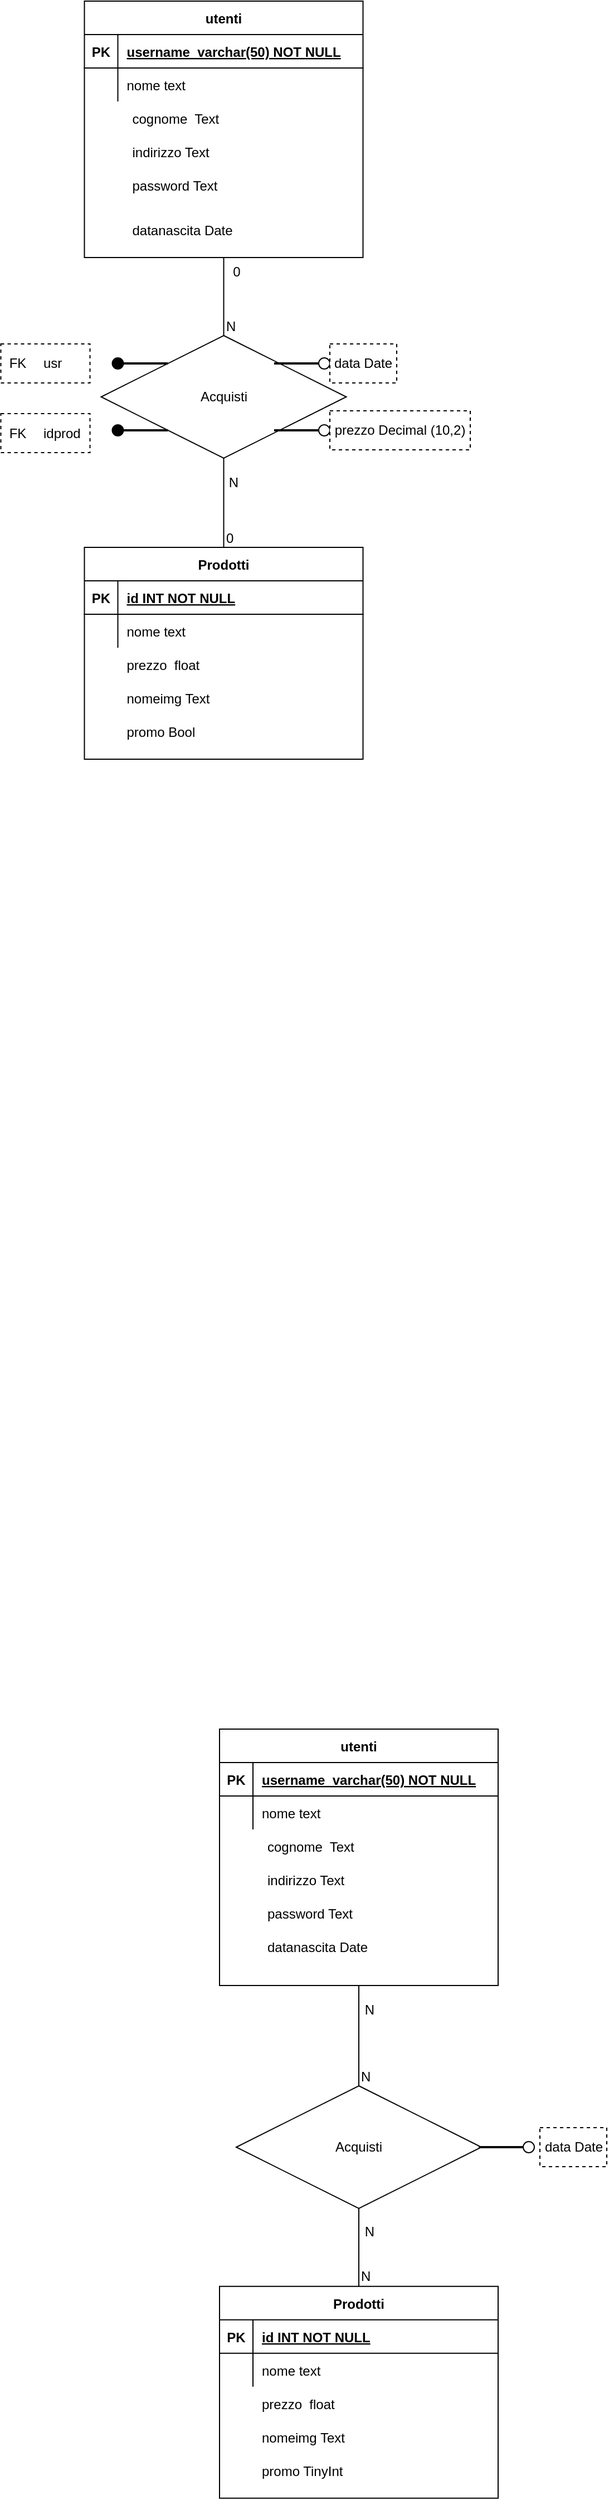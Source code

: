 <mxfile version="21.1.5" type="device">
  <diagram name="Page-1" id="ULeJaHsNCBYTRYlEiR_4">
    <mxGraphModel dx="620" dy="352" grid="1" gridSize="10" guides="1" tooltips="1" connect="1" arrows="1" fold="1" page="1" pageScale="1" pageWidth="827" pageHeight="1169" math="0" shadow="0">
      <root>
        <mxCell id="0" />
        <mxCell id="1" parent="0" />
        <mxCell id="Vk-TrDPL9tyzzPuqs7Jr-135" value="Prodotti" style="shape=table;startSize=30;container=1;collapsible=1;childLayout=tableLayout;fixedRows=1;rowLines=0;fontStyle=1;align=center;resizeLast=1;" parent="1" vertex="1">
          <mxGeometry x="243.75" y="510" width="250" height="190" as="geometry">
            <mxRectangle x="243.75" y="510" width="90" height="30" as="alternateBounds" />
          </mxGeometry>
        </mxCell>
        <mxCell id="Vk-TrDPL9tyzzPuqs7Jr-136" value="" style="shape=partialRectangle;collapsible=0;dropTarget=0;pointerEvents=0;fillColor=none;points=[[0,0.5],[1,0.5]];portConstraint=eastwest;top=0;left=0;right=0;bottom=1;" parent="Vk-TrDPL9tyzzPuqs7Jr-135" vertex="1">
          <mxGeometry y="30" width="250" height="30" as="geometry" />
        </mxCell>
        <mxCell id="Vk-TrDPL9tyzzPuqs7Jr-137" value="PK" style="shape=partialRectangle;overflow=hidden;connectable=0;fillColor=none;top=0;left=0;bottom=0;right=0;fontStyle=1;" parent="Vk-TrDPL9tyzzPuqs7Jr-136" vertex="1">
          <mxGeometry width="30" height="30" as="geometry">
            <mxRectangle width="30" height="30" as="alternateBounds" />
          </mxGeometry>
        </mxCell>
        <mxCell id="Vk-TrDPL9tyzzPuqs7Jr-138" value="id INT NOT NULL" style="shape=partialRectangle;overflow=hidden;connectable=0;fillColor=none;top=0;left=0;bottom=0;right=0;align=left;spacingLeft=6;fontStyle=5;" parent="Vk-TrDPL9tyzzPuqs7Jr-136" vertex="1">
          <mxGeometry x="30" width="220" height="30" as="geometry">
            <mxRectangle width="220" height="30" as="alternateBounds" />
          </mxGeometry>
        </mxCell>
        <mxCell id="Vk-TrDPL9tyzzPuqs7Jr-139" value="" style="shape=partialRectangle;collapsible=0;dropTarget=0;pointerEvents=0;fillColor=none;points=[[0,0.5],[1,0.5]];portConstraint=eastwest;top=0;left=0;right=0;bottom=0;" parent="Vk-TrDPL9tyzzPuqs7Jr-135" vertex="1">
          <mxGeometry y="60" width="250" height="30" as="geometry" />
        </mxCell>
        <mxCell id="Vk-TrDPL9tyzzPuqs7Jr-140" value="" style="shape=partialRectangle;overflow=hidden;connectable=0;fillColor=none;top=0;left=0;bottom=0;right=0;" parent="Vk-TrDPL9tyzzPuqs7Jr-139" vertex="1">
          <mxGeometry width="30" height="30" as="geometry">
            <mxRectangle width="30" height="30" as="alternateBounds" />
          </mxGeometry>
        </mxCell>
        <mxCell id="Vk-TrDPL9tyzzPuqs7Jr-141" value="nome text" style="shape=partialRectangle;overflow=hidden;connectable=0;fillColor=none;top=0;left=0;bottom=0;right=0;align=left;spacingLeft=6;" parent="Vk-TrDPL9tyzzPuqs7Jr-139" vertex="1">
          <mxGeometry x="30" width="220" height="30" as="geometry">
            <mxRectangle width="220" height="30" as="alternateBounds" />
          </mxGeometry>
        </mxCell>
        <mxCell id="Vk-TrDPL9tyzzPuqs7Jr-142" value="" style="shape=partialRectangle;overflow=hidden;connectable=0;fillColor=none;top=0;left=0;bottom=0;right=0;" parent="1" vertex="1">
          <mxGeometry x="243.75" y="619.92" width="30" height="30" as="geometry">
            <mxRectangle width="30" height="30" as="alternateBounds" />
          </mxGeometry>
        </mxCell>
        <mxCell id="Vk-TrDPL9tyzzPuqs7Jr-143" value="prezzo  float" style="shape=partialRectangle;overflow=hidden;connectable=0;fillColor=none;top=0;left=0;bottom=0;right=0;align=left;spacingLeft=6;" parent="1" vertex="1">
          <mxGeometry x="273.75" y="600" width="220" height="30" as="geometry">
            <mxRectangle width="220" height="30" as="alternateBounds" />
          </mxGeometry>
        </mxCell>
        <mxCell id="Vk-TrDPL9tyzzPuqs7Jr-144" value="nomeimg Text" style="shape=partialRectangle;overflow=hidden;connectable=0;fillColor=none;top=0;left=0;bottom=0;right=0;align=left;spacingLeft=6;" parent="1" vertex="1">
          <mxGeometry x="273.75" y="630" width="220" height="30" as="geometry">
            <mxRectangle width="220" height="30" as="alternateBounds" />
          </mxGeometry>
        </mxCell>
        <mxCell id="Vk-TrDPL9tyzzPuqs7Jr-145" value="promo Bool" style="shape=partialRectangle;overflow=hidden;connectable=0;fillColor=none;top=0;left=0;bottom=0;right=0;align=left;spacingLeft=6;" parent="1" vertex="1">
          <mxGeometry x="273.75" y="660" width="220" height="30" as="geometry">
            <mxRectangle width="220" height="30" as="alternateBounds" />
          </mxGeometry>
        </mxCell>
        <mxCell id="Vk-TrDPL9tyzzPuqs7Jr-146" value="Acquisti&lt;br&gt;" style="shape=rhombus;perimeter=rhombusPerimeter;whiteSpace=wrap;html=1;align=center;" parent="1" vertex="1">
          <mxGeometry x="258.75" y="320.0" width="220" height="110" as="geometry" />
        </mxCell>
        <mxCell id="Vk-TrDPL9tyzzPuqs7Jr-147" value="" style="endArrow=none;html=1;rounded=0;exitX=0.5;exitY=0;exitDx=0;exitDy=0;entryX=0.5;entryY=1;entryDx=0;entryDy=0;" parent="1" source="Vk-TrDPL9tyzzPuqs7Jr-135" target="Vk-TrDPL9tyzzPuqs7Jr-146" edge="1">
          <mxGeometry relative="1" as="geometry">
            <mxPoint x="556.25" y="-20.08" as="sourcePoint" />
            <mxPoint x="421.25" y="77.92" as="targetPoint" />
          </mxGeometry>
        </mxCell>
        <mxCell id="Vk-TrDPL9tyzzPuqs7Jr-148" value="0" style="resizable=0;html=1;whiteSpace=wrap;align=left;verticalAlign=bottom;" parent="Vk-TrDPL9tyzzPuqs7Jr-147" connectable="0" vertex="1">
          <mxGeometry x="-1" relative="1" as="geometry" />
        </mxCell>
        <mxCell id="Vk-TrDPL9tyzzPuqs7Jr-149" value="N" style="resizable=0;html=1;whiteSpace=wrap;align=right;verticalAlign=bottom;" parent="Vk-TrDPL9tyzzPuqs7Jr-147" connectable="0" vertex="1">
          <mxGeometry x="1" relative="1" as="geometry">
            <mxPoint x="15" y="30" as="offset" />
          </mxGeometry>
        </mxCell>
        <mxCell id="Vk-TrDPL9tyzzPuqs7Jr-150" value="" style="line;strokeWidth=2;html=1;" parent="1" vertex="1">
          <mxGeometry x="414" y="340.0" width="40" height="10" as="geometry" />
        </mxCell>
        <mxCell id="Vk-TrDPL9tyzzPuqs7Jr-151" value="" style="ellipse;whiteSpace=wrap;html=1;aspect=fixed;" parent="1" vertex="1">
          <mxGeometry x="454" y="340.0" width="10" height="10" as="geometry" />
        </mxCell>
        <mxCell id="Vk-TrDPL9tyzzPuqs7Jr-152" value="" style="rounded=0;whiteSpace=wrap;html=1;dashed=1;" parent="1" vertex="1">
          <mxGeometry x="464" y="327.5" width="60" height="35" as="geometry" />
        </mxCell>
        <mxCell id="Vk-TrDPL9tyzzPuqs7Jr-153" value="data Date" style="text;html=1;strokeColor=none;fillColor=none;align=center;verticalAlign=middle;whiteSpace=wrap;rounded=0;" parent="1" vertex="1">
          <mxGeometry x="464" y="330.0" width="60" height="30" as="geometry" />
        </mxCell>
        <mxCell id="Vk-TrDPL9tyzzPuqs7Jr-158" value="utenti" style="shape=table;startSize=30;container=1;collapsible=1;childLayout=tableLayout;fixedRows=1;rowLines=0;fontStyle=1;align=center;resizeLast=1;" parent="1" vertex="1">
          <mxGeometry x="243.75" y="20" width="250" height="230" as="geometry" />
        </mxCell>
        <mxCell id="Vk-TrDPL9tyzzPuqs7Jr-159" value="" style="shape=partialRectangle;collapsible=0;dropTarget=0;pointerEvents=0;fillColor=none;points=[[0,0.5],[1,0.5]];portConstraint=eastwest;top=0;left=0;right=0;bottom=1;" parent="Vk-TrDPL9tyzzPuqs7Jr-158" vertex="1">
          <mxGeometry y="30" width="250" height="30" as="geometry" />
        </mxCell>
        <mxCell id="Vk-TrDPL9tyzzPuqs7Jr-160" value="PK" style="shape=partialRectangle;overflow=hidden;connectable=0;fillColor=none;top=0;left=0;bottom=0;right=0;fontStyle=1;" parent="Vk-TrDPL9tyzzPuqs7Jr-159" vertex="1">
          <mxGeometry width="30" height="30" as="geometry">
            <mxRectangle width="30" height="30" as="alternateBounds" />
          </mxGeometry>
        </mxCell>
        <mxCell id="Vk-TrDPL9tyzzPuqs7Jr-161" value="username_varchar(50) NOT NULL" style="shape=partialRectangle;overflow=hidden;connectable=0;fillColor=none;top=0;left=0;bottom=0;right=0;align=left;spacingLeft=6;fontStyle=5;" parent="Vk-TrDPL9tyzzPuqs7Jr-159" vertex="1">
          <mxGeometry x="30" width="220" height="30" as="geometry">
            <mxRectangle width="220" height="30" as="alternateBounds" />
          </mxGeometry>
        </mxCell>
        <mxCell id="Vk-TrDPL9tyzzPuqs7Jr-162" value="" style="shape=partialRectangle;collapsible=0;dropTarget=0;pointerEvents=0;fillColor=none;points=[[0,0.5],[1,0.5]];portConstraint=eastwest;top=0;left=0;right=0;bottom=0;" parent="Vk-TrDPL9tyzzPuqs7Jr-158" vertex="1">
          <mxGeometry y="60" width="250" height="30" as="geometry" />
        </mxCell>
        <mxCell id="Vk-TrDPL9tyzzPuqs7Jr-163" value="" style="shape=partialRectangle;overflow=hidden;connectable=0;fillColor=none;top=0;left=0;bottom=0;right=0;" parent="Vk-TrDPL9tyzzPuqs7Jr-162" vertex="1">
          <mxGeometry width="30" height="30" as="geometry">
            <mxRectangle width="30" height="30" as="alternateBounds" />
          </mxGeometry>
        </mxCell>
        <mxCell id="Vk-TrDPL9tyzzPuqs7Jr-164" value="nome text" style="shape=partialRectangle;overflow=hidden;connectable=0;fillColor=none;top=0;left=0;bottom=0;right=0;align=left;spacingLeft=6;" parent="Vk-TrDPL9tyzzPuqs7Jr-162" vertex="1">
          <mxGeometry x="30" width="220" height="30" as="geometry">
            <mxRectangle width="220" height="30" as="alternateBounds" />
          </mxGeometry>
        </mxCell>
        <mxCell id="Vk-TrDPL9tyzzPuqs7Jr-165" value="" style="shape=partialRectangle;overflow=hidden;connectable=0;fillColor=none;top=0;left=0;bottom=0;right=0;" parent="1" vertex="1">
          <mxGeometry x="248.75" y="110" width="30" height="30" as="geometry">
            <mxRectangle width="30" height="30" as="alternateBounds" />
          </mxGeometry>
        </mxCell>
        <mxCell id="Vk-TrDPL9tyzzPuqs7Jr-166" value="cognome  Text" style="shape=partialRectangle;overflow=hidden;connectable=0;fillColor=none;top=0;left=0;bottom=0;right=0;align=left;spacingLeft=6;" parent="1" vertex="1">
          <mxGeometry x="278.75" y="110" width="220" height="30" as="geometry">
            <mxRectangle width="220" height="30" as="alternateBounds" />
          </mxGeometry>
        </mxCell>
        <mxCell id="Vk-TrDPL9tyzzPuqs7Jr-167" value="indirizzo Text" style="shape=partialRectangle;overflow=hidden;connectable=0;fillColor=none;top=0;left=0;bottom=0;right=0;align=left;spacingLeft=6;" parent="1" vertex="1">
          <mxGeometry x="278.75" y="140" width="220" height="30" as="geometry">
            <mxRectangle width="220" height="30" as="alternateBounds" />
          </mxGeometry>
        </mxCell>
        <mxCell id="Vk-TrDPL9tyzzPuqs7Jr-168" value="password Text " style="shape=partialRectangle;overflow=hidden;connectable=0;fillColor=none;top=0;left=0;bottom=0;right=0;align=left;spacingLeft=6;" parent="1" vertex="1">
          <mxGeometry x="278.75" y="170" width="220" height="30" as="geometry">
            <mxRectangle width="220" height="30" as="alternateBounds" />
          </mxGeometry>
        </mxCell>
        <mxCell id="Vk-TrDPL9tyzzPuqs7Jr-169" value="datanascita Date" style="shape=partialRectangle;overflow=hidden;connectable=0;fillColor=none;top=0;left=0;bottom=0;right=0;align=left;spacingLeft=6;" parent="1" vertex="1">
          <mxGeometry x="278.75" y="210" width="220" height="30" as="geometry">
            <mxRectangle width="220" height="30" as="alternateBounds" />
          </mxGeometry>
        </mxCell>
        <mxCell id="Vk-TrDPL9tyzzPuqs7Jr-170" value="" style="endArrow=none;html=1;rounded=0;exitX=0.5;exitY=0;exitDx=0;exitDy=0;entryX=0.5;entryY=1;entryDx=0;entryDy=0;" parent="1" source="Vk-TrDPL9tyzzPuqs7Jr-146" target="Vk-TrDPL9tyzzPuqs7Jr-158" edge="1">
          <mxGeometry relative="1" as="geometry">
            <mxPoint x="378.75" y="540" as="sourcePoint" />
            <mxPoint x="378.75" y="470" as="targetPoint" />
          </mxGeometry>
        </mxCell>
        <mxCell id="Vk-TrDPL9tyzzPuqs7Jr-171" value="N" style="resizable=0;html=1;whiteSpace=wrap;align=left;verticalAlign=bottom;" parent="Vk-TrDPL9tyzzPuqs7Jr-170" connectable="0" vertex="1">
          <mxGeometry x="-1" relative="1" as="geometry" />
        </mxCell>
        <mxCell id="Vk-TrDPL9tyzzPuqs7Jr-173" value="Prodotti" style="shape=table;startSize=30;container=1;collapsible=1;childLayout=tableLayout;fixedRows=1;rowLines=0;fontStyle=1;align=center;resizeLast=1;" parent="1" vertex="1">
          <mxGeometry x="365" y="2069.92" width="250" height="190" as="geometry" />
        </mxCell>
        <mxCell id="Vk-TrDPL9tyzzPuqs7Jr-174" value="" style="shape=partialRectangle;collapsible=0;dropTarget=0;pointerEvents=0;fillColor=none;points=[[0,0.5],[1,0.5]];portConstraint=eastwest;top=0;left=0;right=0;bottom=1;" parent="Vk-TrDPL9tyzzPuqs7Jr-173" vertex="1">
          <mxGeometry y="30" width="250" height="30" as="geometry" />
        </mxCell>
        <mxCell id="Vk-TrDPL9tyzzPuqs7Jr-175" value="PK" style="shape=partialRectangle;overflow=hidden;connectable=0;fillColor=none;top=0;left=0;bottom=0;right=0;fontStyle=1;" parent="Vk-TrDPL9tyzzPuqs7Jr-174" vertex="1">
          <mxGeometry width="30" height="30" as="geometry">
            <mxRectangle width="30" height="30" as="alternateBounds" />
          </mxGeometry>
        </mxCell>
        <mxCell id="Vk-TrDPL9tyzzPuqs7Jr-176" value="id INT NOT NULL" style="shape=partialRectangle;overflow=hidden;connectable=0;fillColor=none;top=0;left=0;bottom=0;right=0;align=left;spacingLeft=6;fontStyle=5;" parent="Vk-TrDPL9tyzzPuqs7Jr-174" vertex="1">
          <mxGeometry x="30" width="220" height="30" as="geometry">
            <mxRectangle width="220" height="30" as="alternateBounds" />
          </mxGeometry>
        </mxCell>
        <mxCell id="Vk-TrDPL9tyzzPuqs7Jr-177" value="" style="shape=partialRectangle;collapsible=0;dropTarget=0;pointerEvents=0;fillColor=none;points=[[0,0.5],[1,0.5]];portConstraint=eastwest;top=0;left=0;right=0;bottom=0;" parent="Vk-TrDPL9tyzzPuqs7Jr-173" vertex="1">
          <mxGeometry y="60" width="250" height="30" as="geometry" />
        </mxCell>
        <mxCell id="Vk-TrDPL9tyzzPuqs7Jr-178" value="" style="shape=partialRectangle;overflow=hidden;connectable=0;fillColor=none;top=0;left=0;bottom=0;right=0;" parent="Vk-TrDPL9tyzzPuqs7Jr-177" vertex="1">
          <mxGeometry width="30" height="30" as="geometry">
            <mxRectangle width="30" height="30" as="alternateBounds" />
          </mxGeometry>
        </mxCell>
        <mxCell id="Vk-TrDPL9tyzzPuqs7Jr-179" value="nome text" style="shape=partialRectangle;overflow=hidden;connectable=0;fillColor=none;top=0;left=0;bottom=0;right=0;align=left;spacingLeft=6;" parent="Vk-TrDPL9tyzzPuqs7Jr-177" vertex="1">
          <mxGeometry x="30" width="220" height="30" as="geometry">
            <mxRectangle width="220" height="30" as="alternateBounds" />
          </mxGeometry>
        </mxCell>
        <mxCell id="Vk-TrDPL9tyzzPuqs7Jr-180" value="" style="shape=partialRectangle;overflow=hidden;connectable=0;fillColor=none;top=0;left=0;bottom=0;right=0;" parent="1" vertex="1">
          <mxGeometry x="365" y="2159.92" width="30" height="30" as="geometry">
            <mxRectangle width="30" height="30" as="alternateBounds" />
          </mxGeometry>
        </mxCell>
        <mxCell id="Vk-TrDPL9tyzzPuqs7Jr-181" value="prezzo  float" style="shape=partialRectangle;overflow=hidden;connectable=0;fillColor=none;top=0;left=0;bottom=0;right=0;align=left;spacingLeft=6;" parent="1" vertex="1">
          <mxGeometry x="395" y="2159.92" width="220" height="30" as="geometry">
            <mxRectangle width="220" height="30" as="alternateBounds" />
          </mxGeometry>
        </mxCell>
        <mxCell id="Vk-TrDPL9tyzzPuqs7Jr-182" value="nomeimg Text" style="shape=partialRectangle;overflow=hidden;connectable=0;fillColor=none;top=0;left=0;bottom=0;right=0;align=left;spacingLeft=6;" parent="1" vertex="1">
          <mxGeometry x="395" y="2189.92" width="220" height="30" as="geometry">
            <mxRectangle width="220" height="30" as="alternateBounds" />
          </mxGeometry>
        </mxCell>
        <mxCell id="Vk-TrDPL9tyzzPuqs7Jr-183" value="promo TinyInt " style="shape=partialRectangle;overflow=hidden;connectable=0;fillColor=none;top=0;left=0;bottom=0;right=0;align=left;spacingLeft=6;" parent="1" vertex="1">
          <mxGeometry x="395" y="2219.92" width="220" height="30" as="geometry">
            <mxRectangle width="220" height="30" as="alternateBounds" />
          </mxGeometry>
        </mxCell>
        <mxCell id="Vk-TrDPL9tyzzPuqs7Jr-184" value="Acquisti&lt;br&gt;" style="shape=rhombus;perimeter=rhombusPerimeter;whiteSpace=wrap;html=1;align=center;" parent="1" vertex="1">
          <mxGeometry x="380" y="1890" width="220" height="110" as="geometry" />
        </mxCell>
        <mxCell id="Vk-TrDPL9tyzzPuqs7Jr-185" value="" style="endArrow=none;html=1;rounded=0;exitX=0.5;exitY=0;exitDx=0;exitDy=0;entryX=0.5;entryY=1;entryDx=0;entryDy=0;" parent="1" source="Vk-TrDPL9tyzzPuqs7Jr-173" target="Vk-TrDPL9tyzzPuqs7Jr-184" edge="1">
          <mxGeometry relative="1" as="geometry">
            <mxPoint x="677.5" y="1519.92" as="sourcePoint" />
            <mxPoint x="542.5" y="1617.92" as="targetPoint" />
          </mxGeometry>
        </mxCell>
        <mxCell id="Vk-TrDPL9tyzzPuqs7Jr-186" value="N" style="resizable=0;html=1;whiteSpace=wrap;align=left;verticalAlign=bottom;" parent="Vk-TrDPL9tyzzPuqs7Jr-185" connectable="0" vertex="1">
          <mxGeometry x="-1" relative="1" as="geometry" />
        </mxCell>
        <mxCell id="Vk-TrDPL9tyzzPuqs7Jr-187" value="N" style="resizable=0;html=1;whiteSpace=wrap;align=right;verticalAlign=bottom;" parent="Vk-TrDPL9tyzzPuqs7Jr-185" connectable="0" vertex="1">
          <mxGeometry x="1" relative="1" as="geometry">
            <mxPoint x="15" y="30" as="offset" />
          </mxGeometry>
        </mxCell>
        <mxCell id="Vk-TrDPL9tyzzPuqs7Jr-188" value="" style="line;strokeWidth=2;html=1;" parent="1" vertex="1">
          <mxGeometry x="597.5" y="1940" width="40" height="10" as="geometry" />
        </mxCell>
        <mxCell id="Vk-TrDPL9tyzzPuqs7Jr-189" value="" style="ellipse;whiteSpace=wrap;html=1;aspect=fixed;" parent="1" vertex="1">
          <mxGeometry x="637.5" y="1940" width="10" height="10" as="geometry" />
        </mxCell>
        <mxCell id="Vk-TrDPL9tyzzPuqs7Jr-190" value="" style="rounded=0;whiteSpace=wrap;html=1;dashed=1;" parent="1" vertex="1">
          <mxGeometry x="652.5" y="1927.5" width="60" height="35" as="geometry" />
        </mxCell>
        <mxCell id="Vk-TrDPL9tyzzPuqs7Jr-191" value="data Date" style="text;html=1;strokeColor=none;fillColor=none;align=center;verticalAlign=middle;whiteSpace=wrap;rounded=0;" parent="1" vertex="1">
          <mxGeometry x="652.5" y="1930" width="60" height="30" as="geometry" />
        </mxCell>
        <mxCell id="Vk-TrDPL9tyzzPuqs7Jr-192" value="utenti" style="shape=table;startSize=30;container=1;collapsible=1;childLayout=tableLayout;fixedRows=1;rowLines=0;fontStyle=1;align=center;resizeLast=1;" parent="1" vertex="1">
          <mxGeometry x="365" y="1570" width="250" height="230" as="geometry" />
        </mxCell>
        <mxCell id="Vk-TrDPL9tyzzPuqs7Jr-193" value="" style="shape=partialRectangle;collapsible=0;dropTarget=0;pointerEvents=0;fillColor=none;points=[[0,0.5],[1,0.5]];portConstraint=eastwest;top=0;left=0;right=0;bottom=1;" parent="Vk-TrDPL9tyzzPuqs7Jr-192" vertex="1">
          <mxGeometry y="30" width="250" height="30" as="geometry" />
        </mxCell>
        <mxCell id="Vk-TrDPL9tyzzPuqs7Jr-194" value="PK" style="shape=partialRectangle;overflow=hidden;connectable=0;fillColor=none;top=0;left=0;bottom=0;right=0;fontStyle=1;" parent="Vk-TrDPL9tyzzPuqs7Jr-193" vertex="1">
          <mxGeometry width="30" height="30" as="geometry">
            <mxRectangle width="30" height="30" as="alternateBounds" />
          </mxGeometry>
        </mxCell>
        <mxCell id="Vk-TrDPL9tyzzPuqs7Jr-195" value="username_varchar(50) NOT NULL" style="shape=partialRectangle;overflow=hidden;connectable=0;fillColor=none;top=0;left=0;bottom=0;right=0;align=left;spacingLeft=6;fontStyle=5;" parent="Vk-TrDPL9tyzzPuqs7Jr-193" vertex="1">
          <mxGeometry x="30" width="220" height="30" as="geometry">
            <mxRectangle width="220" height="30" as="alternateBounds" />
          </mxGeometry>
        </mxCell>
        <mxCell id="Vk-TrDPL9tyzzPuqs7Jr-196" value="" style="shape=partialRectangle;collapsible=0;dropTarget=0;pointerEvents=0;fillColor=none;points=[[0,0.5],[1,0.5]];portConstraint=eastwest;top=0;left=0;right=0;bottom=0;" parent="Vk-TrDPL9tyzzPuqs7Jr-192" vertex="1">
          <mxGeometry y="60" width="250" height="30" as="geometry" />
        </mxCell>
        <mxCell id="Vk-TrDPL9tyzzPuqs7Jr-197" value="" style="shape=partialRectangle;overflow=hidden;connectable=0;fillColor=none;top=0;left=0;bottom=0;right=0;" parent="Vk-TrDPL9tyzzPuqs7Jr-196" vertex="1">
          <mxGeometry width="30" height="30" as="geometry">
            <mxRectangle width="30" height="30" as="alternateBounds" />
          </mxGeometry>
        </mxCell>
        <mxCell id="Vk-TrDPL9tyzzPuqs7Jr-198" value="nome text" style="shape=partialRectangle;overflow=hidden;connectable=0;fillColor=none;top=0;left=0;bottom=0;right=0;align=left;spacingLeft=6;" parent="Vk-TrDPL9tyzzPuqs7Jr-196" vertex="1">
          <mxGeometry x="30" width="220" height="30" as="geometry">
            <mxRectangle width="220" height="30" as="alternateBounds" />
          </mxGeometry>
        </mxCell>
        <mxCell id="Vk-TrDPL9tyzzPuqs7Jr-199" value="" style="shape=partialRectangle;overflow=hidden;connectable=0;fillColor=none;top=0;left=0;bottom=0;right=0;" parent="1" vertex="1">
          <mxGeometry x="370" y="1660" width="30" height="30" as="geometry">
            <mxRectangle width="30" height="30" as="alternateBounds" />
          </mxGeometry>
        </mxCell>
        <mxCell id="Vk-TrDPL9tyzzPuqs7Jr-200" value="cognome  Text" style="shape=partialRectangle;overflow=hidden;connectable=0;fillColor=none;top=0;left=0;bottom=0;right=0;align=left;spacingLeft=6;" parent="1" vertex="1">
          <mxGeometry x="400" y="1660" width="220" height="30" as="geometry">
            <mxRectangle width="220" height="30" as="alternateBounds" />
          </mxGeometry>
        </mxCell>
        <mxCell id="Vk-TrDPL9tyzzPuqs7Jr-201" value="indirizzo Text" style="shape=partialRectangle;overflow=hidden;connectable=0;fillColor=none;top=0;left=0;bottom=0;right=0;align=left;spacingLeft=6;" parent="1" vertex="1">
          <mxGeometry x="400" y="1690" width="220" height="30" as="geometry">
            <mxRectangle width="220" height="30" as="alternateBounds" />
          </mxGeometry>
        </mxCell>
        <mxCell id="Vk-TrDPL9tyzzPuqs7Jr-202" value="password Text " style="shape=partialRectangle;overflow=hidden;connectable=0;fillColor=none;top=0;left=0;bottom=0;right=0;align=left;spacingLeft=6;" parent="1" vertex="1">
          <mxGeometry x="400" y="1720" width="220" height="30" as="geometry">
            <mxRectangle width="220" height="30" as="alternateBounds" />
          </mxGeometry>
        </mxCell>
        <mxCell id="Vk-TrDPL9tyzzPuqs7Jr-203" value="datanascita Date" style="shape=partialRectangle;overflow=hidden;connectable=0;fillColor=none;top=0;left=0;bottom=0;right=0;align=left;spacingLeft=6;" parent="1" vertex="1">
          <mxGeometry x="400" y="1750" width="220" height="30" as="geometry">
            <mxRectangle width="220" height="30" as="alternateBounds" />
          </mxGeometry>
        </mxCell>
        <mxCell id="Vk-TrDPL9tyzzPuqs7Jr-204" value="" style="endArrow=none;html=1;rounded=0;exitX=0.5;exitY=0;exitDx=0;exitDy=0;entryX=0.5;entryY=1;entryDx=0;entryDy=0;" parent="1" source="Vk-TrDPL9tyzzPuqs7Jr-184" target="Vk-TrDPL9tyzzPuqs7Jr-192" edge="1">
          <mxGeometry relative="1" as="geometry">
            <mxPoint x="500" y="2080" as="sourcePoint" />
            <mxPoint x="500" y="2010" as="targetPoint" />
          </mxGeometry>
        </mxCell>
        <mxCell id="Vk-TrDPL9tyzzPuqs7Jr-205" value="N" style="resizable=0;html=1;whiteSpace=wrap;align=left;verticalAlign=bottom;" parent="Vk-TrDPL9tyzzPuqs7Jr-204" connectable="0" vertex="1">
          <mxGeometry x="-1" relative="1" as="geometry" />
        </mxCell>
        <mxCell id="Vk-TrDPL9tyzzPuqs7Jr-206" value="N" style="resizable=0;html=1;whiteSpace=wrap;align=right;verticalAlign=bottom;" parent="Vk-TrDPL9tyzzPuqs7Jr-204" connectable="0" vertex="1">
          <mxGeometry x="1" relative="1" as="geometry">
            <mxPoint x="15" y="30" as="offset" />
          </mxGeometry>
        </mxCell>
        <mxCell id="Vk-TrDPL9tyzzPuqs7Jr-207" value="" style="line;strokeWidth=2;html=1;" parent="1" vertex="1">
          <mxGeometry x="278.75" y="340.0" width="40" height="10" as="geometry" />
        </mxCell>
        <mxCell id="Vk-TrDPL9tyzzPuqs7Jr-208" value="" style="ellipse;whiteSpace=wrap;html=1;aspect=fixed;fillColor=#000000;" parent="1" vertex="1">
          <mxGeometry x="268.75" y="340.0" width="10" height="10" as="geometry" />
        </mxCell>
        <mxCell id="Vk-TrDPL9tyzzPuqs7Jr-209" value="" style="line;strokeWidth=2;html=1;" parent="1" vertex="1">
          <mxGeometry x="278.75" y="400.0" width="40" height="10" as="geometry" />
        </mxCell>
        <mxCell id="Vk-TrDPL9tyzzPuqs7Jr-210" value="" style="ellipse;whiteSpace=wrap;html=1;aspect=fixed;fillColor=#000000;" parent="1" vertex="1">
          <mxGeometry x="268.75" y="400.0" width="10" height="10" as="geometry" />
        </mxCell>
        <mxCell id="Vk-TrDPL9tyzzPuqs7Jr-211" value="" style="rounded=0;whiteSpace=wrap;html=1;dashed=1;" parent="1" vertex="1">
          <mxGeometry x="168.75" y="327.5" width="80" height="35" as="geometry" />
        </mxCell>
        <mxCell id="Vk-TrDPL9tyzzPuqs7Jr-212" value="" style="shape=table;startSize=0;container=1;collapsible=1;childLayout=tableLayout;fixedRows=1;rowLines=0;fontStyle=0;align=center;resizeLast=1;strokeColor=none;fillColor=none;collapsible=0;" parent="1" vertex="1">
          <mxGeometry x="168.75" y="330" width="180" height="30" as="geometry" />
        </mxCell>
        <mxCell id="Vk-TrDPL9tyzzPuqs7Jr-213" value="" style="shape=tableRow;horizontal=0;startSize=0;swimlaneHead=0;swimlaneBody=0;fillColor=none;collapsible=0;dropTarget=0;points=[[0,0.5],[1,0.5]];portConstraint=eastwest;top=0;left=0;right=0;bottom=0;" parent="Vk-TrDPL9tyzzPuqs7Jr-212" vertex="1">
          <mxGeometry width="180" height="30" as="geometry" />
        </mxCell>
        <mxCell id="Vk-TrDPL9tyzzPuqs7Jr-214" value="FK" style="shape=partialRectangle;connectable=0;fillColor=none;top=0;left=0;bottom=0;right=0;fontStyle=0;overflow=hidden;whiteSpace=wrap;html=1;" parent="Vk-TrDPL9tyzzPuqs7Jr-213" vertex="1">
          <mxGeometry width="30" height="30" as="geometry">
            <mxRectangle width="30" height="30" as="alternateBounds" />
          </mxGeometry>
        </mxCell>
        <mxCell id="Vk-TrDPL9tyzzPuqs7Jr-215" value="usr" style="shape=partialRectangle;connectable=0;fillColor=none;top=0;left=0;bottom=0;right=0;align=left;spacingLeft=6;fontStyle=0;overflow=hidden;whiteSpace=wrap;html=1;" parent="Vk-TrDPL9tyzzPuqs7Jr-213" vertex="1">
          <mxGeometry x="30" width="150" height="30" as="geometry">
            <mxRectangle width="150" height="30" as="alternateBounds" />
          </mxGeometry>
        </mxCell>
        <mxCell id="Vk-TrDPL9tyzzPuqs7Jr-216" value="" style="rounded=0;whiteSpace=wrap;html=1;dashed=1;" parent="1" vertex="1">
          <mxGeometry x="168.75" y="390" width="80" height="35" as="geometry" />
        </mxCell>
        <mxCell id="Vk-TrDPL9tyzzPuqs7Jr-217" value="" style="shape=table;startSize=0;container=1;collapsible=1;childLayout=tableLayout;fixedRows=1;rowLines=0;fontStyle=0;align=center;resizeLast=1;strokeColor=none;fillColor=none;collapsible=0;" parent="1" vertex="1">
          <mxGeometry x="168.75" y="392.5" width="180" height="30" as="geometry" />
        </mxCell>
        <mxCell id="Vk-TrDPL9tyzzPuqs7Jr-218" value="" style="shape=tableRow;horizontal=0;startSize=0;swimlaneHead=0;swimlaneBody=0;fillColor=none;collapsible=0;dropTarget=0;points=[[0,0.5],[1,0.5]];portConstraint=eastwest;top=0;left=0;right=0;bottom=0;" parent="Vk-TrDPL9tyzzPuqs7Jr-217" vertex="1">
          <mxGeometry width="180" height="30" as="geometry" />
        </mxCell>
        <mxCell id="Vk-TrDPL9tyzzPuqs7Jr-219" value="FK" style="shape=partialRectangle;connectable=0;fillColor=none;top=0;left=0;bottom=0;right=0;fontStyle=0;overflow=hidden;whiteSpace=wrap;html=1;" parent="Vk-TrDPL9tyzzPuqs7Jr-218" vertex="1">
          <mxGeometry width="30" height="30" as="geometry">
            <mxRectangle width="30" height="30" as="alternateBounds" />
          </mxGeometry>
        </mxCell>
        <mxCell id="Vk-TrDPL9tyzzPuqs7Jr-220" value="idprod" style="shape=partialRectangle;connectable=0;fillColor=none;top=0;left=0;bottom=0;right=0;align=left;spacingLeft=6;fontStyle=0;overflow=hidden;whiteSpace=wrap;html=1;" parent="Vk-TrDPL9tyzzPuqs7Jr-218" vertex="1">
          <mxGeometry x="30" width="150" height="30" as="geometry">
            <mxRectangle width="150" height="30" as="alternateBounds" />
          </mxGeometry>
        </mxCell>
        <mxCell id="Vk-TrDPL9tyzzPuqs7Jr-222" value="0" style="text;html=1;align=center;verticalAlign=middle;resizable=0;points=[];autosize=1;strokeColor=none;fillColor=none;" parent="1" vertex="1">
          <mxGeometry x="365" y="248" width="30" height="30" as="geometry" />
        </mxCell>
        <mxCell id="KU2yGJf80zvxerpezzNI-1" value="" style="line;strokeWidth=2;html=1;" vertex="1" parent="1">
          <mxGeometry x="414" y="400.0" width="40" height="10" as="geometry" />
        </mxCell>
        <mxCell id="KU2yGJf80zvxerpezzNI-2" value="" style="ellipse;whiteSpace=wrap;html=1;aspect=fixed;" vertex="1" parent="1">
          <mxGeometry x="454" y="400.0" width="10" height="10" as="geometry" />
        </mxCell>
        <mxCell id="KU2yGJf80zvxerpezzNI-3" value="" style="rounded=0;whiteSpace=wrap;html=1;dashed=1;" vertex="1" parent="1">
          <mxGeometry x="464" y="387.5" width="126" height="35" as="geometry" />
        </mxCell>
        <mxCell id="KU2yGJf80zvxerpezzNI-4" value="prezzo Decimal (10,2)" style="text;html=1;strokeColor=none;fillColor=none;align=center;verticalAlign=middle;whiteSpace=wrap;rounded=0;" vertex="1" parent="1">
          <mxGeometry x="464" y="390" width="126" height="30" as="geometry" />
        </mxCell>
      </root>
    </mxGraphModel>
  </diagram>
</mxfile>

